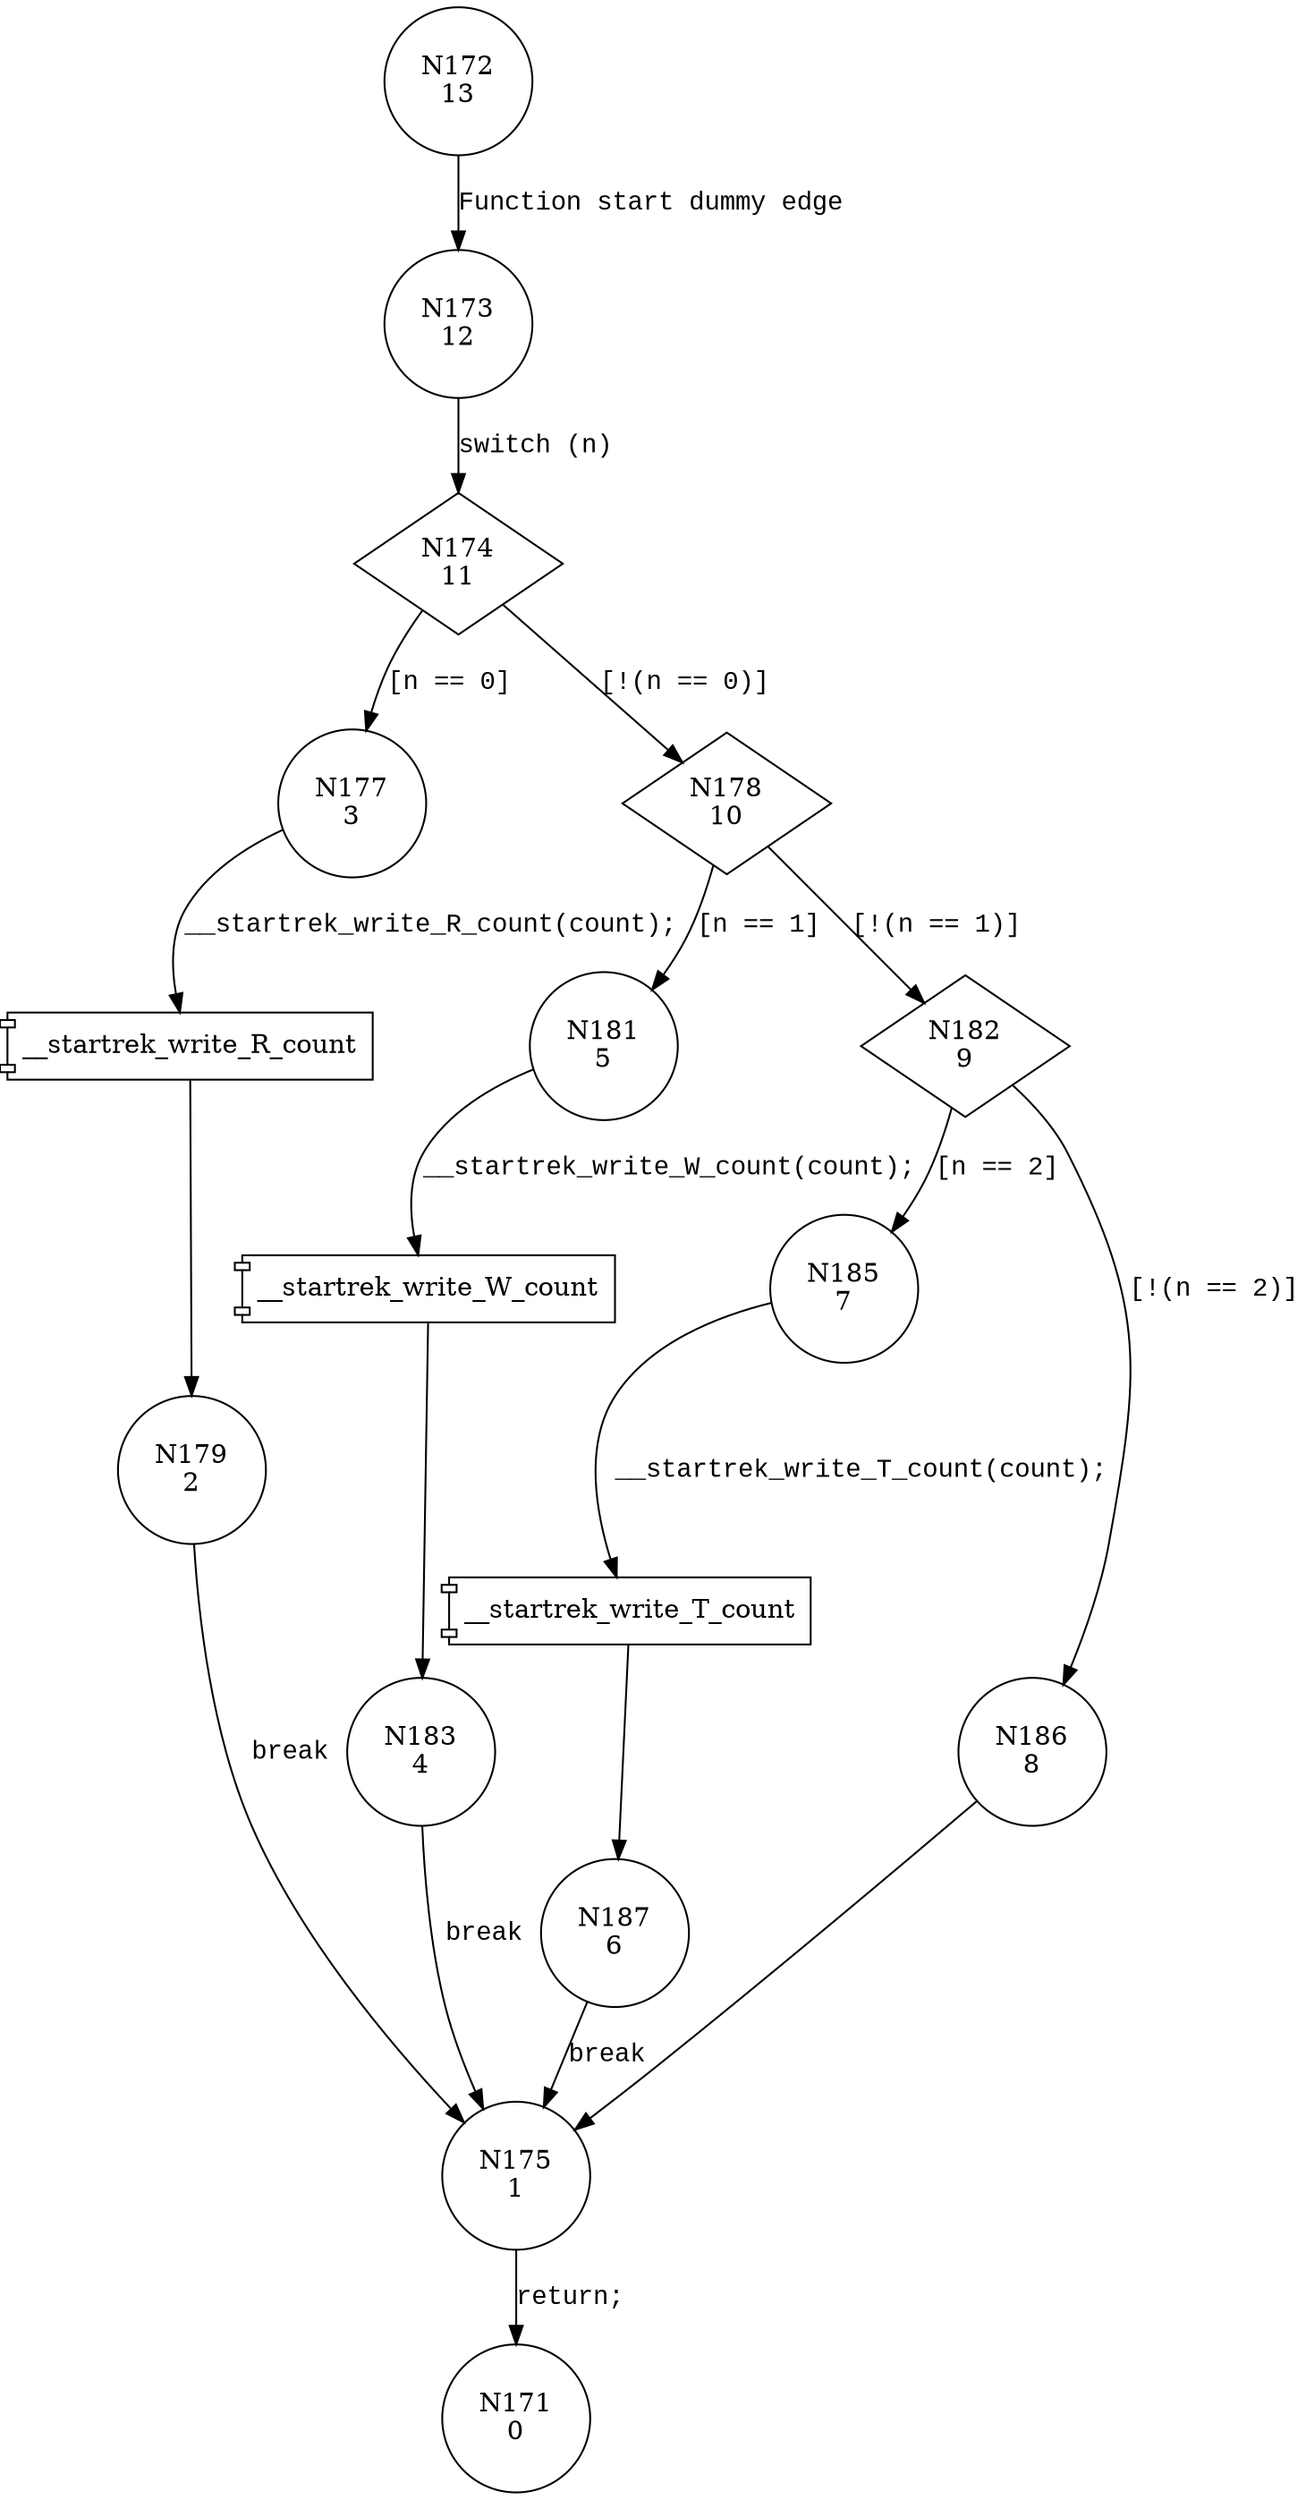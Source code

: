 digraph nxt_motor_set_count {
172 [shape="circle" label="N172\n13"]
173 [shape="circle" label="N173\n12"]
174 [shape="diamond" label="N174\n11"]
177 [shape="circle" label="N177\n3"]
178 [shape="diamond" label="N178\n10"]
181 [shape="circle" label="N181\n5"]
182 [shape="diamond" label="N182\n9"]
185 [shape="circle" label="N185\n7"]
186 [shape="circle" label="N186\n8"]
175 [shape="circle" label="N175\n1"]
171 [shape="circle" label="N171\n0"]
187 [shape="circle" label="N187\n6"]
183 [shape="circle" label="N183\n4"]
179 [shape="circle" label="N179\n2"]
172 -> 173 [label="Function start dummy edge" fontname="Courier New"]
174 -> 177 [label="[n == 0]" fontname="Courier New"]
174 -> 178 [label="[!(n == 0)]" fontname="Courier New"]
178 -> 181 [label="[n == 1]" fontname="Courier New"]
178 -> 182 [label="[!(n == 1)]" fontname="Courier New"]
182 -> 185 [label="[n == 2]" fontname="Courier New"]
182 -> 186 [label="[!(n == 2)]" fontname="Courier New"]
175 -> 171 [label="return;" fontname="Courier New"]
100132 [shape="component" label="__startrek_write_T_count"]
185 -> 100132 [label="__startrek_write_T_count(count);" fontname="Courier New"]
100132 -> 187 [label="" fontname="Courier New"]
100133 [shape="component" label="__startrek_write_W_count"]
181 -> 100133 [label="__startrek_write_W_count(count);" fontname="Courier New"]
100133 -> 183 [label="" fontname="Courier New"]
100134 [shape="component" label="__startrek_write_R_count"]
177 -> 100134 [label="__startrek_write_R_count(count);" fontname="Courier New"]
100134 -> 179 [label="" fontname="Courier New"]
173 -> 174 [label="switch (n)" fontname="Courier New"]
186 -> 175 [label="" fontname="Courier New"]
187 -> 175 [label="break" fontname="Courier New"]
183 -> 175 [label="break" fontname="Courier New"]
179 -> 175 [label="break" fontname="Courier New"]
}